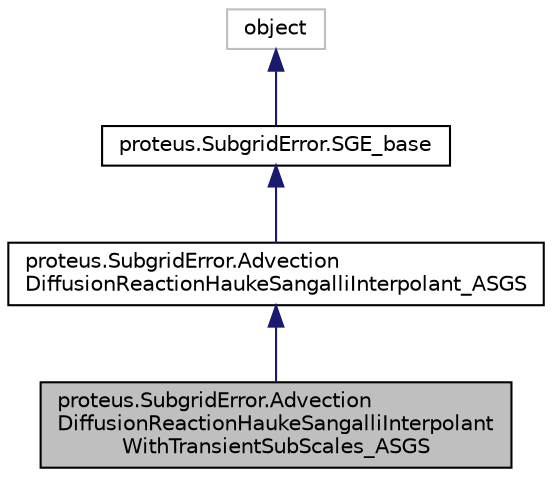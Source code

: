 digraph "proteus.SubgridError.AdvectionDiffusionReactionHaukeSangalliInterpolantWithTransientSubScales_ASGS"
{
 // LATEX_PDF_SIZE
  edge [fontname="Helvetica",fontsize="10",labelfontname="Helvetica",labelfontsize="10"];
  node [fontname="Helvetica",fontsize="10",shape=record];
  Node1 [label="proteus.SubgridError.Advection\lDiffusionReactionHaukeSangalliInterpolant\lWithTransientSubScales_ASGS",height=0.2,width=0.4,color="black", fillcolor="grey75", style="filled", fontcolor="black",tooltip=" "];
  Node2 -> Node1 [dir="back",color="midnightblue",fontsize="10",style="solid",fontname="Helvetica"];
  Node2 [label="proteus.SubgridError.Advection\lDiffusionReactionHaukeSangalliInterpolant_ASGS",height=0.2,width=0.4,color="black", fillcolor="white", style="filled",URL="$d3/dbc/classproteus_1_1SubgridError_1_1AdvectionDiffusionReactionHaukeSangalliInterpolant__ASGS.html",tooltip=" "];
  Node3 -> Node2 [dir="back",color="midnightblue",fontsize="10",style="solid",fontname="Helvetica"];
  Node3 [label="proteus.SubgridError.SGE_base",height=0.2,width=0.4,color="black", fillcolor="white", style="filled",URL="$d7/dbf/classproteus_1_1SubgridError_1_1SGE__base.html",tooltip=" "];
  Node4 -> Node3 [dir="back",color="midnightblue",fontsize="10",style="solid",fontname="Helvetica"];
  Node4 [label="object",height=0.2,width=0.4,color="grey75", fillcolor="white", style="filled",tooltip=" "];
}
